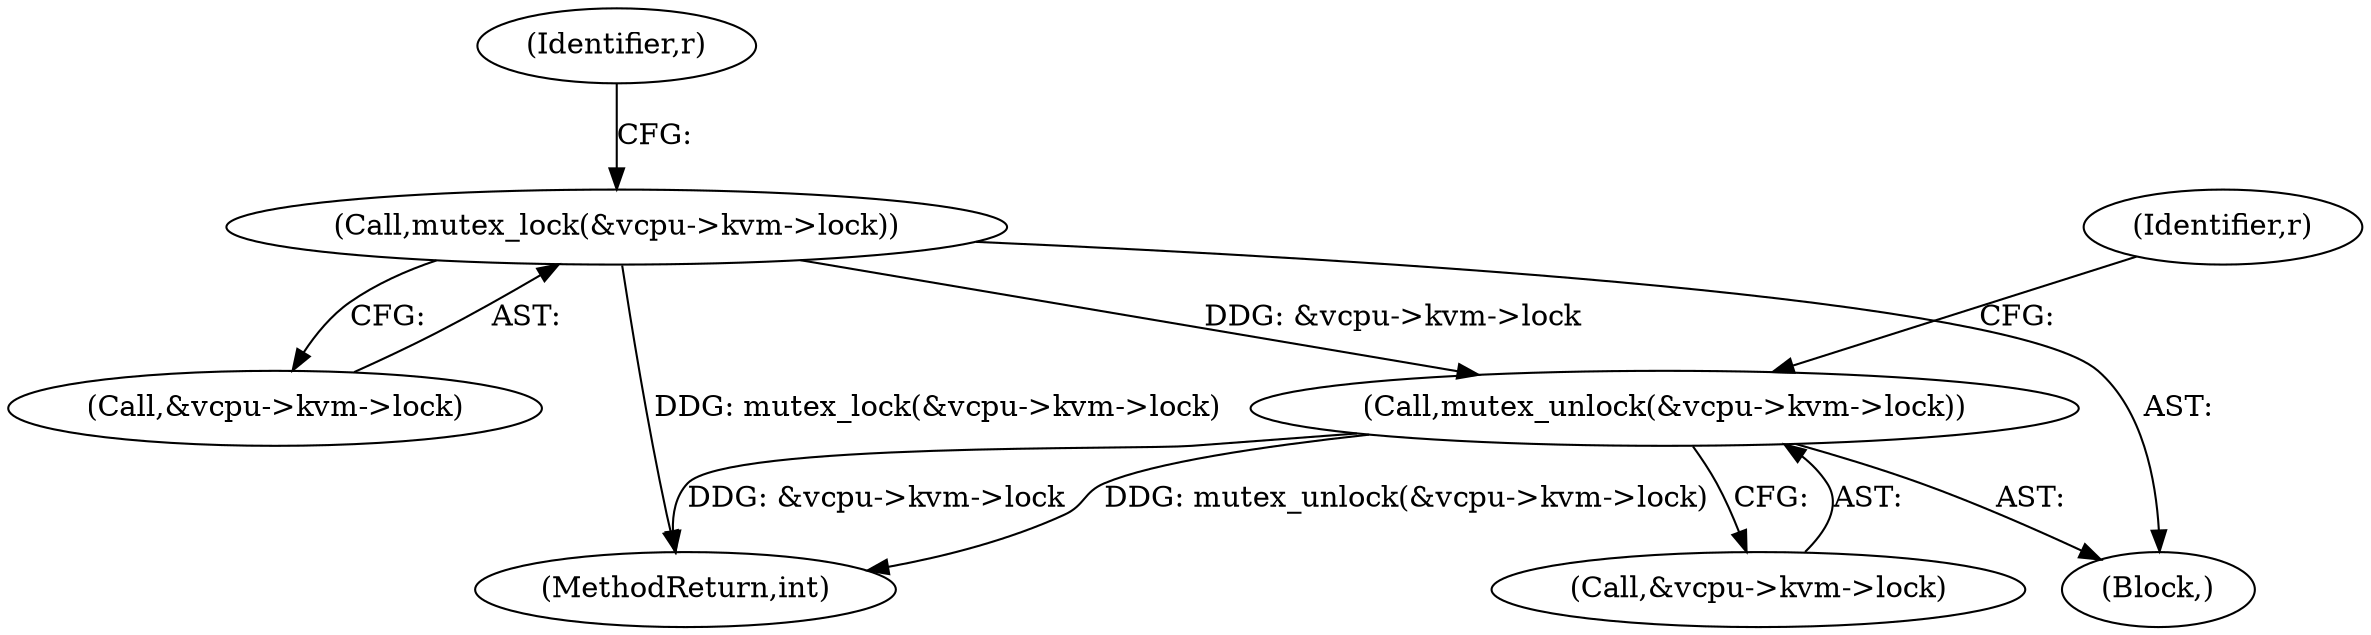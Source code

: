 digraph "0_linux_c300aa64ddf57d9c5d9c898a64b36877345dd4a9@API" {
"1000532" [label="(Call,mutex_unlock(&vcpu->kvm->lock))"];
"1000519" [label="(Call,mutex_lock(&vcpu->kvm->lock))"];
"1000520" [label="(Call,&vcpu->kvm->lock)"];
"1000532" [label="(Call,mutex_unlock(&vcpu->kvm->lock))"];
"1000638" [label="(MethodReturn,int)"];
"1000517" [label="(Block,)"];
"1000540" [label="(Identifier,r)"];
"1000519" [label="(Call,mutex_lock(&vcpu->kvm->lock))"];
"1000527" [label="(Identifier,r)"];
"1000533" [label="(Call,&vcpu->kvm->lock)"];
"1000532" -> "1000517"  [label="AST: "];
"1000532" -> "1000533"  [label="CFG: "];
"1000533" -> "1000532"  [label="AST: "];
"1000540" -> "1000532"  [label="CFG: "];
"1000532" -> "1000638"  [label="DDG: &vcpu->kvm->lock"];
"1000532" -> "1000638"  [label="DDG: mutex_unlock(&vcpu->kvm->lock)"];
"1000519" -> "1000532"  [label="DDG: &vcpu->kvm->lock"];
"1000519" -> "1000517"  [label="AST: "];
"1000519" -> "1000520"  [label="CFG: "];
"1000520" -> "1000519"  [label="AST: "];
"1000527" -> "1000519"  [label="CFG: "];
"1000519" -> "1000638"  [label="DDG: mutex_lock(&vcpu->kvm->lock)"];
}
